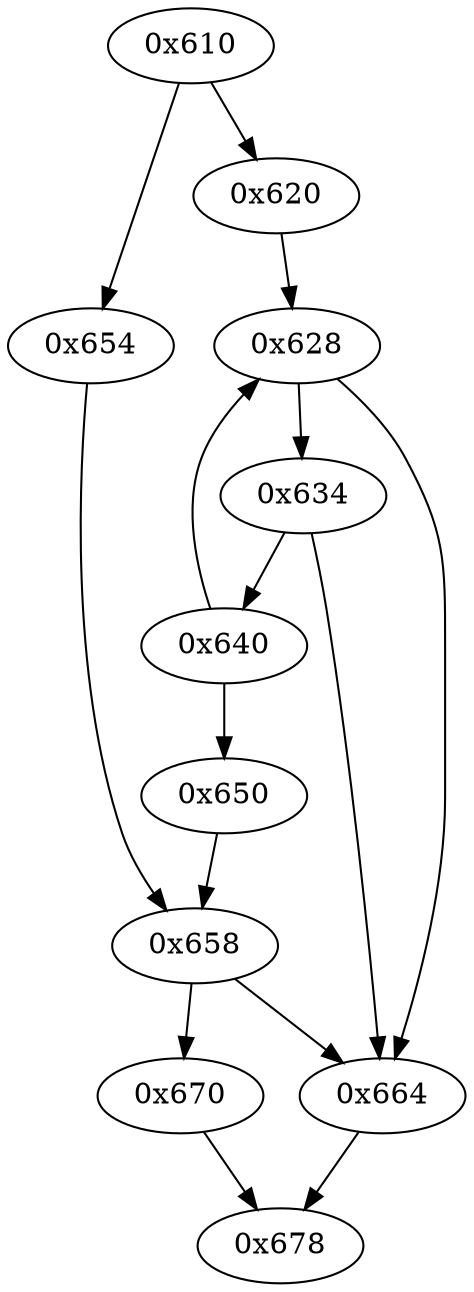 strict digraph "" {
	"0x658"	 [opcode="[u'ldrb', u'cmp', u'b']"];
	"0x670"	 [opcode="[u'ldr', u'add']"];
	"0x658" -> "0x670";
	"0x664"	 [opcode="[u'ldr', u'add', u'b']"];
	"0x658" -> "0x664";
	"0x678"	 [opcode="[u'bl', u'mov', u'pop']"];
	"0x670" -> "0x678";
	"0x610"	 [opcode="[u'ldm', u'ldrb', u'cmp', u'b']"];
	"0x654"	 [opcode="[u'mov']"];
	"0x610" -> "0x654";
	"0x620"	 [opcode="[u'add', u'mov']"];
	"0x610" -> "0x620";
	"0x664" -> "0x678";
	"0x650"	 [opcode="[u'b']"];
	"0x650" -> "0x658";
	"0x654" -> "0x658";
	"0x640"	 [opcode="[u'ldrb', u'add', u'cmp', u'b']"];
	"0x640" -> "0x650";
	"0x628"	 [opcode="[u'ldrb', u'cmp', u'b']"];
	"0x640" -> "0x628";
	"0x628" -> "0x664";
	"0x634"	 [opcode="[u'and', u'cmp', u'b']"];
	"0x628" -> "0x634";
	"0x634" -> "0x664";
	"0x634" -> "0x640";
	"0x620" -> "0x628";
}

